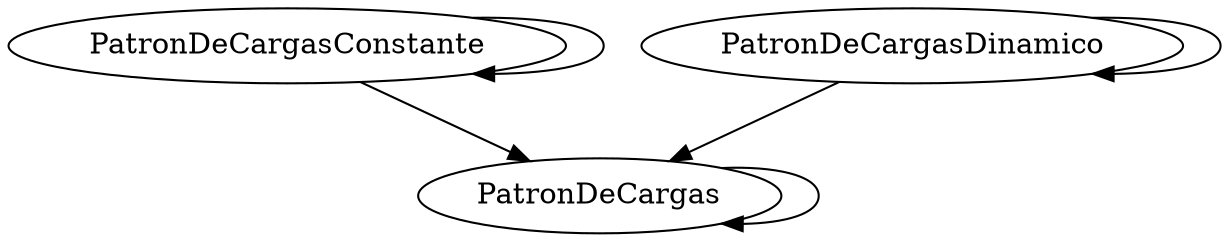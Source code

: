 /* Created by mdot for Matlab */
digraph m2html {
  PatronDeCargas -> PatronDeCargas;
  PatronDeCargasConstante -> PatronDeCargas;
  PatronDeCargasConstante -> PatronDeCargasConstante;
  PatronDeCargasDinamico -> PatronDeCargas;
  PatronDeCargasDinamico -> PatronDeCargasDinamico;

  PatronDeCargas [URL="PatronDeCargas.html"];
  PatronDeCargasConstante [URL="PatronDeCargasConstante.html"];
  PatronDeCargasDinamico [URL="PatronDeCargasDinamico.html"];
}